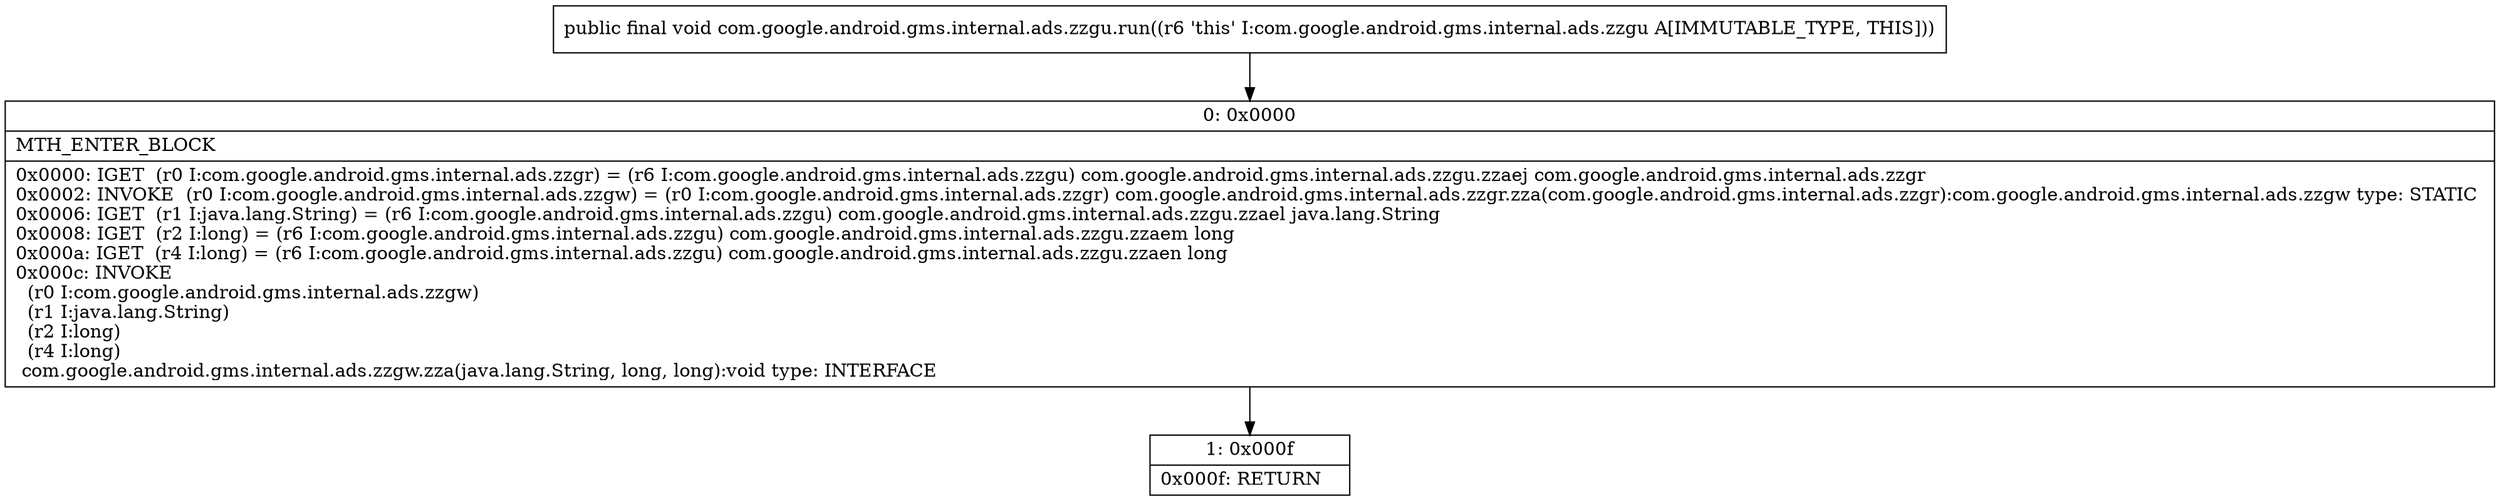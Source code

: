 digraph "CFG forcom.google.android.gms.internal.ads.zzgu.run()V" {
Node_0 [shape=record,label="{0\:\ 0x0000|MTH_ENTER_BLOCK\l|0x0000: IGET  (r0 I:com.google.android.gms.internal.ads.zzgr) = (r6 I:com.google.android.gms.internal.ads.zzgu) com.google.android.gms.internal.ads.zzgu.zzaej com.google.android.gms.internal.ads.zzgr \l0x0002: INVOKE  (r0 I:com.google.android.gms.internal.ads.zzgw) = (r0 I:com.google.android.gms.internal.ads.zzgr) com.google.android.gms.internal.ads.zzgr.zza(com.google.android.gms.internal.ads.zzgr):com.google.android.gms.internal.ads.zzgw type: STATIC \l0x0006: IGET  (r1 I:java.lang.String) = (r6 I:com.google.android.gms.internal.ads.zzgu) com.google.android.gms.internal.ads.zzgu.zzael java.lang.String \l0x0008: IGET  (r2 I:long) = (r6 I:com.google.android.gms.internal.ads.zzgu) com.google.android.gms.internal.ads.zzgu.zzaem long \l0x000a: IGET  (r4 I:long) = (r6 I:com.google.android.gms.internal.ads.zzgu) com.google.android.gms.internal.ads.zzgu.zzaen long \l0x000c: INVOKE  \l  (r0 I:com.google.android.gms.internal.ads.zzgw)\l  (r1 I:java.lang.String)\l  (r2 I:long)\l  (r4 I:long)\l com.google.android.gms.internal.ads.zzgw.zza(java.lang.String, long, long):void type: INTERFACE \l}"];
Node_1 [shape=record,label="{1\:\ 0x000f|0x000f: RETURN   \l}"];
MethodNode[shape=record,label="{public final void com.google.android.gms.internal.ads.zzgu.run((r6 'this' I:com.google.android.gms.internal.ads.zzgu A[IMMUTABLE_TYPE, THIS])) }"];
MethodNode -> Node_0;
Node_0 -> Node_1;
}

